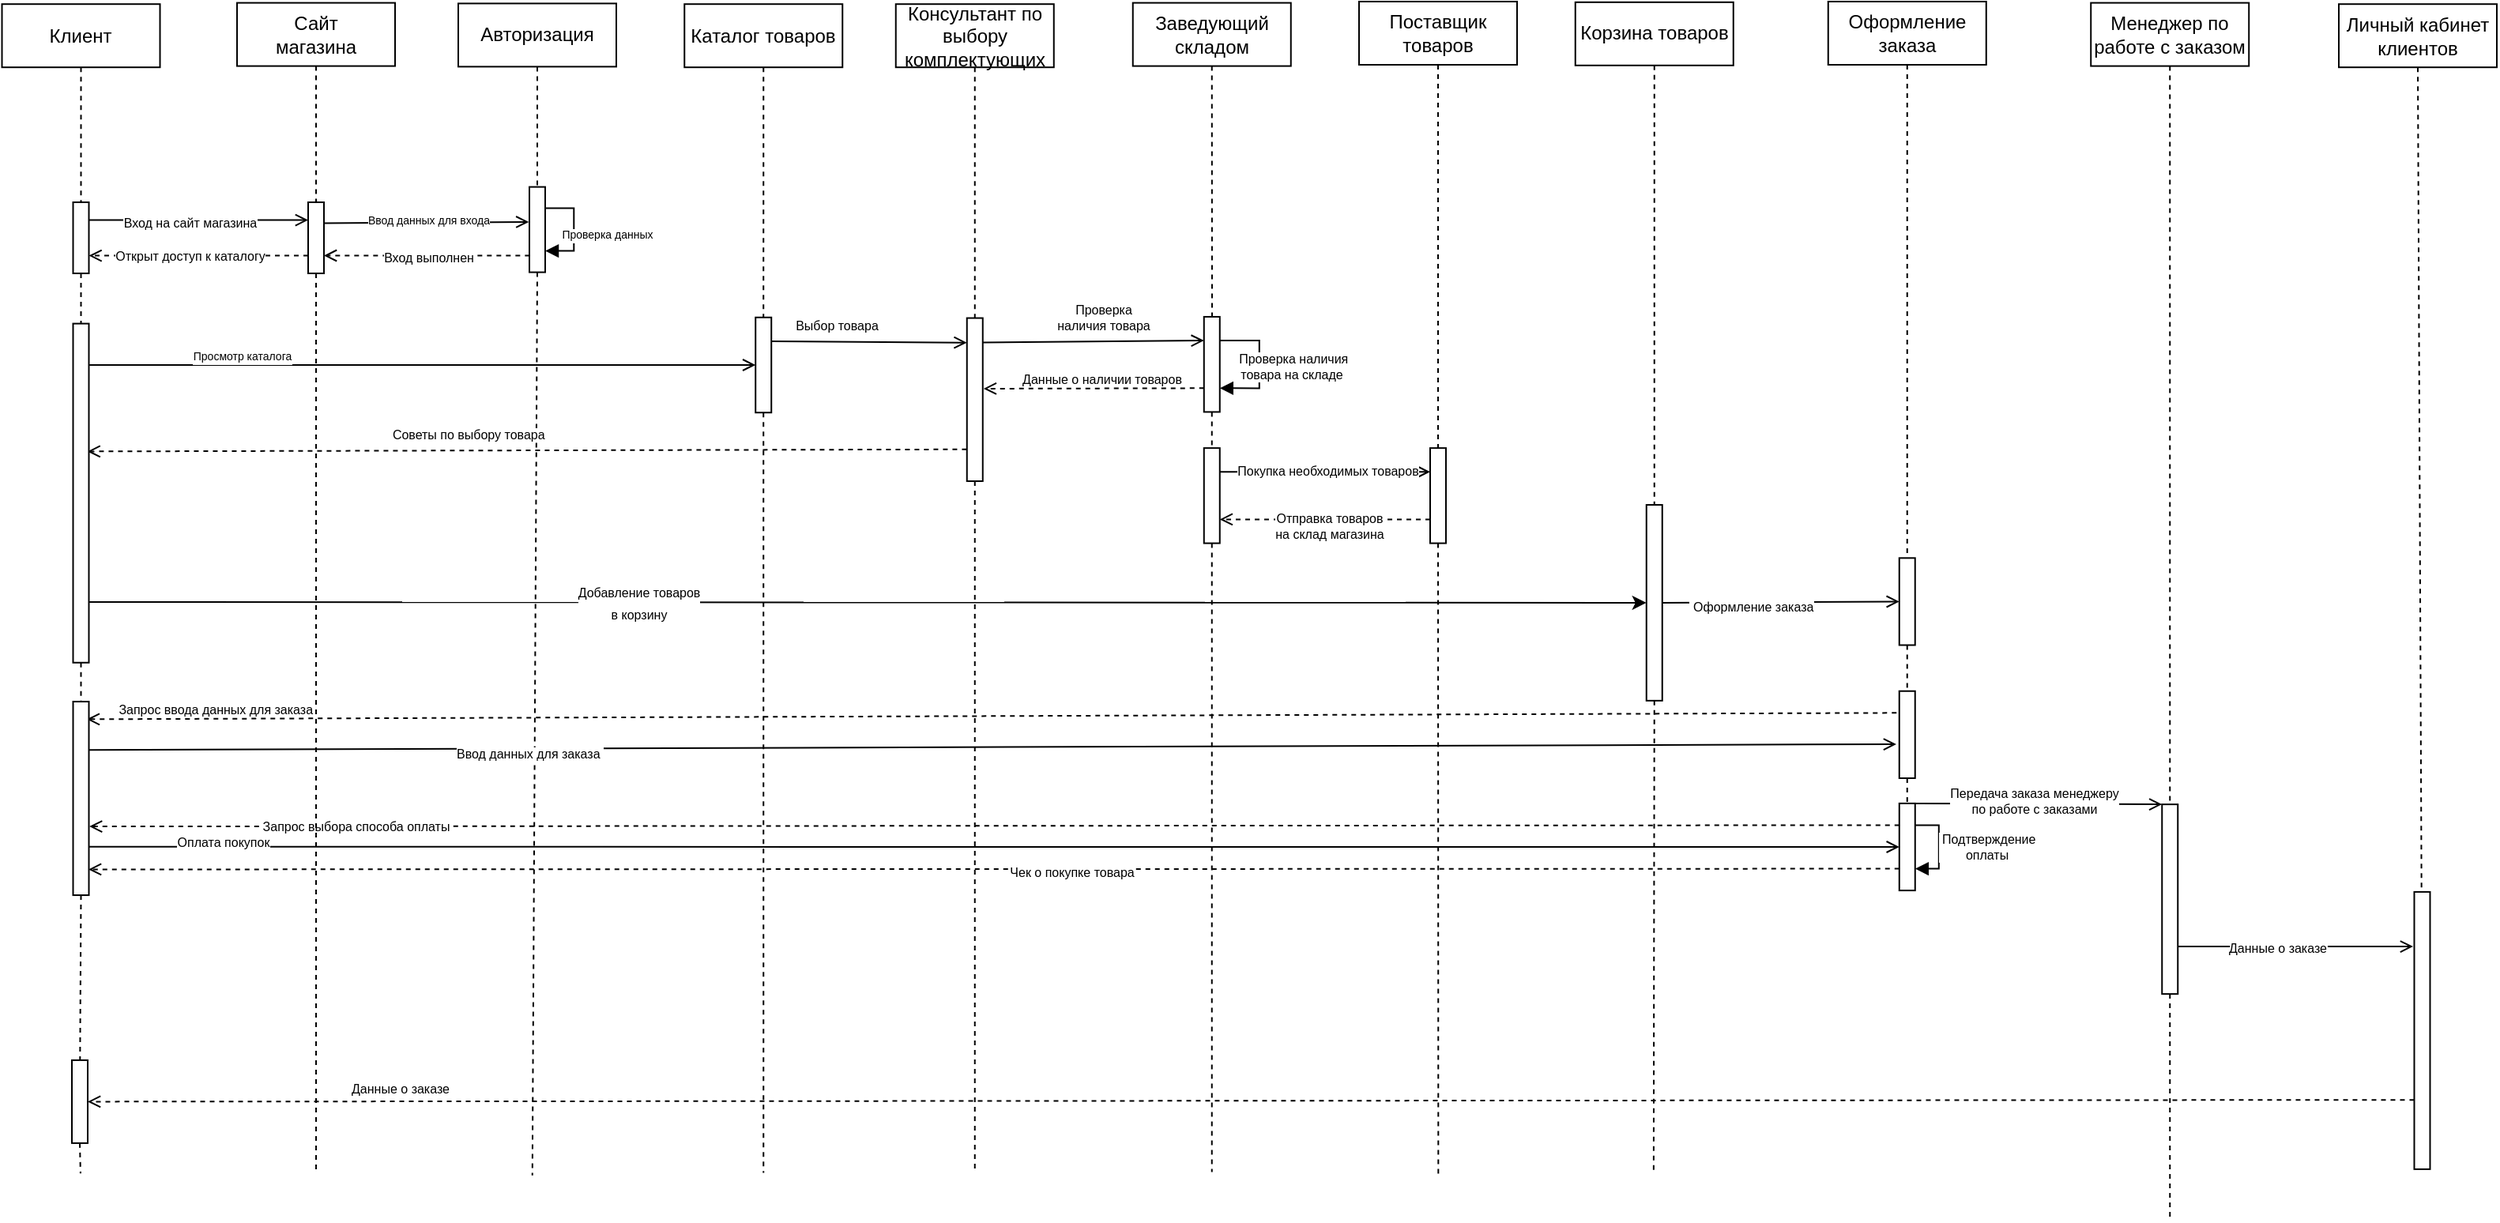 <mxfile version="20.5.1" type="device"><diagram id="1C6cSwg7VmpAiblLXvoy" name="Страница 1"><mxGraphModel dx="3964" dy="889" grid="1" gridSize="10" guides="1" tooltips="1" connect="1" arrows="1" fold="1" page="1" pageScale="1" pageWidth="2339" pageHeight="3300" math="0" shadow="0"><root><mxCell id="0"/><mxCell id="1" parent="0"/><mxCell id="xmQRBaJtH42mLP0wHH3l-34" value="Менеджер по работе с заказом" style="whiteSpace=wrap;html=1;align=center;" parent="1" vertex="1"><mxGeometry x="93.12" y="70.8" width="100" height="40" as="geometry"/></mxCell><mxCell id="SabWteCTpefjTxFQU9_--8" style="edgeStyle=none;rounded=0;orthogonalLoop=1;jettySize=auto;html=1;exitX=0.5;exitY=1;exitDx=0;exitDy=0;entryX=0;entryY=0.5;entryDx=0;entryDy=0;dashed=1;fontSize=8;endArrow=none;endFill=0;" parent="1" source="xmQRBaJtH42mLP0wHH3l-34" target="xmQRBaJtH42mLP0wHH3l-50" edge="1"><mxGeometry relative="1" as="geometry"><mxPoint x="143.12" y="255.8" as="sourcePoint"/></mxGeometry></mxCell><mxCell id="xmQRBaJtH42mLP0wHH3l-95" style="edgeStyle=none;rounded=0;orthogonalLoop=1;jettySize=auto;html=1;exitX=1;exitY=0.5;exitDx=0;exitDy=0;entryX=0;entryY=0.5;entryDx=0;entryDy=0;dashed=1;fontSize=9;endArrow=none;endFill=0;" parent="1" source="xmQRBaJtH42mLP0wHH3l-50" edge="1"><mxGeometry relative="1" as="geometry"><mxPoint x="143.135" y="840.185" as="targetPoint"/></mxGeometry></mxCell><mxCell id="wwu7eUDhGdENPaWgCfhL-5" style="edgeStyle=none;rounded=0;orthogonalLoop=1;jettySize=auto;html=1;exitX=0.75;exitY=0;exitDx=0;exitDy=0;entryX=0.197;entryY=1.074;entryDx=0;entryDy=0;entryPerimeter=0;endArrow=open;endFill=0;" edge="1" parent="1" source="xmQRBaJtH42mLP0wHH3l-50" target="hlWkLfJ_ghAU2IeBSESy-3"><mxGeometry relative="1" as="geometry"/></mxCell><mxCell id="wwu7eUDhGdENPaWgCfhL-7" value="Данные о заказе" style="edgeLabel;html=1;align=center;verticalAlign=middle;resizable=0;points=[];fontSize=8;" vertex="1" connectable="0" parent="wwu7eUDhGdENPaWgCfhL-5"><mxGeometry x="-0.151" y="-1" relative="1" as="geometry"><mxPoint as="offset"/></mxGeometry></mxCell><mxCell id="xmQRBaJtH42mLP0wHH3l-50" value="" style="rounded=0;whiteSpace=wrap;html=1;rotation=90;" parent="1" vertex="1"><mxGeometry x="83.13" y="633.06" width="120" height="10" as="geometry"/></mxCell><mxCell id="Gkl77x3huCFvcmWokDsf-9" style="edgeStyle=none;rounded=0;orthogonalLoop=1;jettySize=auto;html=1;exitX=0.5;exitY=1;exitDx=0;exitDy=0;entryX=0;entryY=0.5;entryDx=0;entryDy=0;dashed=1;endArrow=none;endFill=0;" parent="1" source="Gkl77x3huCFvcmWokDsf-2" target="Gkl77x3huCFvcmWokDsf-33" edge="1"><mxGeometry relative="1" as="geometry"><mxPoint x="-1178.75" y="136.6" as="targetPoint"/></mxGeometry></mxCell><mxCell id="Gkl77x3huCFvcmWokDsf-2" value="Клиент" style="whiteSpace=wrap;html=1;align=center;" parent="1" vertex="1"><mxGeometry x="-1228.75" y="71.6" width="100" height="40" as="geometry"/></mxCell><mxCell id="Gkl77x3huCFvcmWokDsf-27" style="edgeStyle=none;rounded=0;orthogonalLoop=1;jettySize=auto;html=1;entryX=0.41;entryY=1.034;entryDx=0;entryDy=0;fontSize=7;endArrow=open;endFill=0;exitX=0.294;exitY=0.011;exitDx=0;exitDy=0;entryPerimeter=0;exitPerimeter=0;" parent="1" source="4py7BuK0P5c7qzIg3ZsJ-5" target="Gkl77x3huCFvcmWokDsf-26" edge="1"><mxGeometry relative="1" as="geometry"><mxPoint x="-1010" y="210.8" as="sourcePoint"/></mxGeometry></mxCell><mxCell id="Gkl77x3huCFvcmWokDsf-28" value="Ввод данных для входа" style="edgeLabel;html=1;align=center;verticalAlign=middle;resizable=0;points=[];fontSize=7;" parent="Gkl77x3huCFvcmWokDsf-27" vertex="1" connectable="0"><mxGeometry x="-0.348" y="1" relative="1" as="geometry"><mxPoint x="23" as="offset"/></mxGeometry></mxCell><mxCell id="Gkl77x3huCFvcmWokDsf-31" style="rounded=0;orthogonalLoop=1;jettySize=auto;html=1;exitX=0.5;exitY=1;exitDx=0;exitDy=0;entryX=0;entryY=0.5;entryDx=0;entryDy=0;fontSize=7;endArrow=none;endFill=0;dashed=1;" parent="1" source="Gkl77x3huCFvcmWokDsf-25" target="Gkl77x3huCFvcmWokDsf-26" edge="1"><mxGeometry relative="1" as="geometry"/></mxCell><mxCell id="Gkl77x3huCFvcmWokDsf-25" value="Авторизация" style="whiteSpace=wrap;html=1;align=center;" parent="1" vertex="1"><mxGeometry x="-940" y="71.2" width="100" height="40" as="geometry"/></mxCell><mxCell id="Gkl77x3huCFvcmWokDsf-38" style="edgeStyle=none;rounded=0;orthogonalLoop=1;jettySize=auto;html=1;exitX=1;exitY=0.5;exitDx=0;exitDy=0;dashed=1;fontSize=7;endArrow=none;endFill=0;" parent="1" source="Gkl77x3huCFvcmWokDsf-26" edge="1"><mxGeometry relative="1" as="geometry"><mxPoint x="-893.12" y="812.867" as="targetPoint"/></mxGeometry></mxCell><mxCell id="4py7BuK0P5c7qzIg3ZsJ-1" style="rounded=0;orthogonalLoop=1;jettySize=auto;html=1;exitX=0.804;exitY=0.984;exitDx=0;exitDy=0;dashed=1;endArrow=open;endFill=0;entryX=0.75;entryY=0;entryDx=0;entryDy=0;exitPerimeter=0;" parent="1" source="Gkl77x3huCFvcmWokDsf-26" target="4py7BuK0P5c7qzIg3ZsJ-5" edge="1"><mxGeometry relative="1" as="geometry"><mxPoint x="-1010" y="227.8" as="targetPoint"/></mxGeometry></mxCell><mxCell id="4py7BuK0P5c7qzIg3ZsJ-2" value="&lt;font style=&quot;font-size: 8px;&quot;&gt;Вход выполнен&lt;/font&gt;" style="edgeLabel;html=1;align=center;verticalAlign=middle;resizable=0;points=[];" parent="4py7BuK0P5c7qzIg3ZsJ-1" vertex="1" connectable="0"><mxGeometry x="0.517" relative="1" as="geometry"><mxPoint x="34" as="offset"/></mxGeometry></mxCell><mxCell id="Gkl77x3huCFvcmWokDsf-26" value="" style="rounded=0;whiteSpace=wrap;html=1;rotation=90;" parent="1" vertex="1"><mxGeometry x="-916.99" y="209.3" width="53.99" height="10" as="geometry"/></mxCell><mxCell id="Gkl77x3huCFvcmWokDsf-29" style="edgeStyle=orthogonalEdgeStyle;rounded=0;orthogonalLoop=1;jettySize=auto;html=1;exitX=0.25;exitY=0;exitDx=0;exitDy=0;entryX=0.75;entryY=0;entryDx=0;entryDy=0;fontSize=7;endArrow=block;endFill=1;" parent="1" source="Gkl77x3huCFvcmWokDsf-26" target="Gkl77x3huCFvcmWokDsf-26" edge="1"><mxGeometry relative="1" as="geometry"><Array as="points"><mxPoint x="-866.87" y="200.61"/><mxPoint x="-866.87" y="227.61"/></Array></mxGeometry></mxCell><mxCell id="Gkl77x3huCFvcmWokDsf-30" value="&amp;nbsp;Проверка данных" style="edgeLabel;html=1;align=center;verticalAlign=middle;resizable=0;points=[];fontSize=7;" parent="Gkl77x3huCFvcmWokDsf-29" vertex="1" connectable="0"><mxGeometry x="0.103" y="1" relative="1" as="geometry"><mxPoint x="19" as="offset"/></mxGeometry></mxCell><mxCell id="Gkl77x3huCFvcmWokDsf-32" value="Каталог товаров" style="whiteSpace=wrap;html=1;align=center;" parent="1" vertex="1"><mxGeometry x="-796.87" y="71.6" width="100" height="40" as="geometry"/></mxCell><mxCell id="SabWteCTpefjTxFQU9_--4" style="rounded=0;orthogonalLoop=1;jettySize=auto;html=1;exitX=1;exitY=0.5;exitDx=0;exitDy=0;fontSize=8;endArrow=none;endFill=0;dashed=1;startArrow=none;" parent="1" source="hlWkLfJ_ghAU2IeBSESy-6" edge="1"><mxGeometry relative="1" as="geometry"><mxPoint x="-1179.044" y="811.6" as="targetPoint"/></mxGeometry></mxCell><mxCell id="4py7BuK0P5c7qzIg3ZsJ-7" style="edgeStyle=none;rounded=0;orthogonalLoop=1;jettySize=auto;html=1;exitX=0.25;exitY=0;exitDx=0;exitDy=0;entryX=0.25;entryY=1;entryDx=0;entryDy=0;fontSize=8;endArrow=open;endFill=0;" parent="1" source="Gkl77x3huCFvcmWokDsf-33" target="4py7BuK0P5c7qzIg3ZsJ-5" edge="1"><mxGeometry relative="1" as="geometry"/></mxCell><mxCell id="4py7BuK0P5c7qzIg3ZsJ-8" value="Вход на сайт магазина" style="edgeLabel;html=1;align=center;verticalAlign=middle;resizable=0;points=[];fontSize=8;" parent="4py7BuK0P5c7qzIg3ZsJ-7" vertex="1" connectable="0"><mxGeometry x="-0.247" y="-2" relative="1" as="geometry"><mxPoint x="11" y="-1" as="offset"/></mxGeometry></mxCell><mxCell id="Gkl77x3huCFvcmWokDsf-33" value="" style="rounded=0;whiteSpace=wrap;html=1;rotation=90;" parent="1" vertex="1"><mxGeometry x="-1201.25" y="214.51" width="45" height="10" as="geometry"/></mxCell><mxCell id="SabWteCTpefjTxFQU9_--7" style="edgeStyle=none;rounded=0;orthogonalLoop=1;jettySize=auto;html=1;exitX=1;exitY=0.5;exitDx=0;exitDy=0;dashed=1;fontSize=8;endArrow=none;endFill=0;" parent="1" source="SabWteCTpefjTxFQU9_--23" edge="1"><mxGeometry relative="1" as="geometry"><mxPoint x="-746.87" y="811.2" as="targetPoint"/><mxPoint x="-746.885" y="480.625" as="sourcePoint"/></mxGeometry></mxCell><mxCell id="Gkl77x3huCFvcmWokDsf-39" style="edgeStyle=none;rounded=0;orthogonalLoop=1;jettySize=auto;html=1;exitX=0.122;exitY=0.013;exitDx=0;exitDy=0;entryX=0.5;entryY=1;entryDx=0;entryDy=0;fontSize=7;endArrow=open;endFill=0;exitPerimeter=0;" parent="1" source="Gkl77x3huCFvcmWokDsf-37" target="SabWteCTpefjTxFQU9_--23" edge="1"><mxGeometry relative="1" as="geometry"/></mxCell><mxCell id="Gkl77x3huCFvcmWokDsf-40" value="Просмотр каталога" style="edgeLabel;html=1;align=center;verticalAlign=middle;resizable=0;points=[];fontSize=7;" parent="Gkl77x3huCFvcmWokDsf-39" vertex="1" connectable="0"><mxGeometry x="-0.301" y="1" relative="1" as="geometry"><mxPoint x="-51" y="-4" as="offset"/></mxGeometry></mxCell><mxCell id="SabWteCTpefjTxFQU9_--12" style="edgeStyle=none;rounded=0;orthogonalLoop=1;jettySize=auto;html=1;exitX=0.5;exitY=1;exitDx=0;exitDy=0;entryX=0;entryY=0.5;entryDx=0;entryDy=0;dashed=1;fontSize=8;endArrow=none;endFill=0;" parent="1" source="SabWteCTpefjTxFQU9_--10" target="SabWteCTpefjTxFQU9_--11" edge="1"><mxGeometry relative="1" as="geometry"/></mxCell><mxCell id="SabWteCTpefjTxFQU9_--10" value="Корзина товаров" style="whiteSpace=wrap;html=1;align=center;" parent="1" vertex="1"><mxGeometry x="-233.12" y="70.4" width="100" height="40" as="geometry"/></mxCell><mxCell id="SabWteCTpefjTxFQU9_--18" style="edgeStyle=none;rounded=0;orthogonalLoop=1;jettySize=auto;html=1;exitX=1;exitY=0.5;exitDx=0;exitDy=0;dashed=1;fontSize=8;endArrow=none;endFill=0;" parent="1" source="SabWteCTpefjTxFQU9_--11" edge="1"><mxGeometry relative="1" as="geometry"><mxPoint x="-183.564" y="810" as="targetPoint"/></mxGeometry></mxCell><mxCell id="6CkgmIkL6e7vxcwUD5hK-3" style="rounded=0;orthogonalLoop=1;jettySize=auto;html=1;exitX=0.5;exitY=0;exitDx=0;exitDy=0;entryX=0.5;entryY=1;entryDx=0;entryDy=0;endArrow=open;endFill=0;" parent="1" source="SabWteCTpefjTxFQU9_--11" target="6CkgmIkL6e7vxcwUD5hK-1" edge="1"><mxGeometry relative="1" as="geometry"/></mxCell><mxCell id="6CkgmIkL6e7vxcwUD5hK-4" value="&lt;font style=&quot;font-size: 8px;&quot;&gt;&amp;nbsp;Оформление заказа&lt;/font&gt;" style="edgeLabel;html=1;align=center;verticalAlign=middle;resizable=0;points=[];" parent="6CkgmIkL6e7vxcwUD5hK-3" vertex="1" connectable="0"><mxGeometry x="-0.252" y="-2" relative="1" as="geometry"><mxPoint as="offset"/></mxGeometry></mxCell><mxCell id="SabWteCTpefjTxFQU9_--11" value="" style="rounded=0;whiteSpace=wrap;html=1;rotation=90;" parent="1" vertex="1"><mxGeometry x="-245.08" y="445.48" width="123.91" height="10" as="geometry"/></mxCell><mxCell id="SabWteCTpefjTxFQU9_--17" style="edgeStyle=none;rounded=0;orthogonalLoop=1;jettySize=auto;html=1;exitX=1;exitY=0.5;exitDx=0;exitDy=0;entryX=0;entryY=0.5;entryDx=0;entryDy=0;fontSize=8;endArrow=none;endFill=0;dashed=1;startArrow=none;" parent="1" source="6CkgmIkL6e7vxcwUD5hK-1" target="SabWteCTpefjTxFQU9_--16" edge="1"><mxGeometry relative="1" as="geometry"/></mxCell><mxCell id="SabWteCTpefjTxFQU9_--15" value="Оформление заказа" style="whiteSpace=wrap;html=1;align=center;" parent="1" vertex="1"><mxGeometry x="-73.12" y="70" width="100" height="40" as="geometry"/></mxCell><mxCell id="SabWteCTpefjTxFQU9_--37" style="edgeStyle=none;rounded=0;orthogonalLoop=1;jettySize=auto;html=1;exitX=1;exitY=0.5;exitDx=0;exitDy=0;entryX=0;entryY=0.5;entryDx=0;entryDy=0;dashed=1;fontSize=8;endArrow=none;endFill=0;" parent="1" source="SabWteCTpefjTxFQU9_--16" target="SabWteCTpefjTxFQU9_--36" edge="1"><mxGeometry relative="1" as="geometry"/></mxCell><mxCell id="SabWteCTpefjTxFQU9_--16" value="" style="rounded=0;whiteSpace=wrap;html=1;rotation=90;" parent="1" vertex="1"><mxGeometry x="-50.68" y="528.93" width="55.11" height="10" as="geometry"/></mxCell><mxCell id="SabWteCTpefjTxFQU9_--21" style="edgeStyle=none;rounded=0;orthogonalLoop=1;jettySize=auto;html=1;entryX=0.25;entryY=1;entryDx=0;entryDy=0;fontSize=8;endArrow=none;endFill=0;exitX=0.091;exitY=0.135;exitDx=0;exitDy=0;exitPerimeter=0;dashed=1;startArrow=open;startFill=0;" parent="1" source="SabWteCTpefjTxFQU9_--19" target="SabWteCTpefjTxFQU9_--16" edge="1"><mxGeometry relative="1" as="geometry"><mxPoint x="-940" y="530" as="sourcePoint"/></mxGeometry></mxCell><mxCell id="SabWteCTpefjTxFQU9_--22" value="&amp;nbsp;Запрос ввода данных для заказа" style="edgeLabel;html=1;align=center;verticalAlign=middle;resizable=0;points=[];fontSize=8;" parent="SabWteCTpefjTxFQU9_--21" vertex="1" connectable="0"><mxGeometry x="-0.865" y="2" relative="1" as="geometry"><mxPoint x="2" y="-4" as="offset"/></mxGeometry></mxCell><mxCell id="SabWteCTpefjTxFQU9_--38" style="edgeStyle=none;rounded=0;orthogonalLoop=1;jettySize=auto;html=1;exitX=0.75;exitY=0;exitDx=0;exitDy=0;entryX=0.5;entryY=1;entryDx=0;entryDy=0;fontSize=8;endArrow=open;endFill=0;" parent="1" source="SabWteCTpefjTxFQU9_--19" target="SabWteCTpefjTxFQU9_--36" edge="1"><mxGeometry relative="1" as="geometry"/></mxCell><mxCell id="SabWteCTpefjTxFQU9_--39" value="Оплата покупок" style="edgeLabel;html=1;align=center;verticalAlign=middle;resizable=0;points=[];fontSize=8;" parent="SabWteCTpefjTxFQU9_--38" vertex="1" connectable="0"><mxGeometry x="-0.791" relative="1" as="geometry"><mxPoint x="-35" y="-3" as="offset"/></mxGeometry></mxCell><mxCell id="SabWteCTpefjTxFQU9_--19" value="" style="rounded=0;whiteSpace=wrap;html=1;rotation=90;" parent="1" vertex="1"><mxGeometry x="-1240" y="569.28" width="122.5" height="10" as="geometry"/></mxCell><mxCell id="SabWteCTpefjTxFQU9_--20" value="" style="rounded=0;orthogonalLoop=1;jettySize=auto;html=1;exitX=1;exitY=0.5;exitDx=0;exitDy=0;fontSize=8;endArrow=none;endFill=0;dashed=1;startArrow=none;" parent="1" source="Gkl77x3huCFvcmWokDsf-37" target="SabWteCTpefjTxFQU9_--19" edge="1"><mxGeometry relative="1" as="geometry"><mxPoint x="-1179.044" y="811.6" as="targetPoint"/><mxPoint x="-1178.75" y="322.0" as="sourcePoint"/></mxGeometry></mxCell><mxCell id="tWSVUriyzBmCFwbqHir8-5" style="edgeStyle=none;rounded=0;orthogonalLoop=1;jettySize=auto;html=1;exitX=0.25;exitY=0;exitDx=0;exitDy=0;entryX=0.151;entryY=1.007;entryDx=0;entryDy=0;endArrow=open;endFill=0;entryPerimeter=0;" parent="1" source="SabWteCTpefjTxFQU9_--23" target="tWSVUriyzBmCFwbqHir8-3" edge="1"><mxGeometry relative="1" as="geometry"/></mxCell><mxCell id="tWSVUriyzBmCFwbqHir8-8" value="&amp;nbsp; Выбор товара" style="edgeLabel;html=1;align=center;verticalAlign=middle;resizable=0;points=[];fontSize=8;" parent="tWSVUriyzBmCFwbqHir8-5" vertex="1" connectable="0"><mxGeometry x="-0.425" y="-1" relative="1" as="geometry"><mxPoint x="3" y="-11" as="offset"/></mxGeometry></mxCell><mxCell id="SabWteCTpefjTxFQU9_--23" value="" style="rounded=0;whiteSpace=wrap;html=1;rotation=90;" parent="1" vertex="1"><mxGeometry x="-777" y="295" width="60.23" height="10" as="geometry"/></mxCell><mxCell id="SabWteCTpefjTxFQU9_--24" value="" style="edgeStyle=none;rounded=0;orthogonalLoop=1;jettySize=auto;html=1;exitX=0.5;exitY=1;exitDx=0;exitDy=0;entryX=0;entryY=0.5;entryDx=0;entryDy=0;dashed=1;fontSize=7;endArrow=none;endFill=0;" parent="1" source="Gkl77x3huCFvcmWokDsf-32" target="SabWteCTpefjTxFQU9_--23" edge="1"><mxGeometry relative="1" as="geometry"><mxPoint x="-746.87" y="111.6" as="sourcePoint"/><mxPoint x="-746.885" y="420.395" as="targetPoint"/></mxGeometry></mxCell><mxCell id="SabWteCTpefjTxFQU9_--33" style="rounded=0;orthogonalLoop=1;jettySize=auto;html=1;fontSize=8;endArrow=none;endFill=0;entryX=0.25;entryY=0;entryDx=0;entryDy=0;startArrow=open;startFill=0;" parent="1" target="SabWteCTpefjTxFQU9_--19" edge="1"><mxGeometry relative="1" as="geometry"><mxPoint x="-620" y="605" as="targetPoint"/><mxPoint x="-30" y="540" as="sourcePoint"/></mxGeometry></mxCell><mxCell id="SabWteCTpefjTxFQU9_--34" value="Ввод данных для заказа&amp;nbsp;" style="edgeLabel;html=1;align=center;verticalAlign=middle;resizable=0;points=[];fontSize=8;" parent="SabWteCTpefjTxFQU9_--33" vertex="1" connectable="0"><mxGeometry x="0.675" y="-1" relative="1" as="geometry"><mxPoint x="93" y="4" as="offset"/></mxGeometry></mxCell><mxCell id="6CkgmIkL6e7vxcwUD5hK-7" style="rounded=0;orthogonalLoop=1;jettySize=auto;html=1;exitX=0;exitY=0;exitDx=0;exitDy=0;fontSize=8;endArrow=open;endFill=0;entryX=0;entryY=1;entryDx=0;entryDy=0;" parent="1" source="SabWteCTpefjTxFQU9_--36" target="xmQRBaJtH42mLP0wHH3l-50" edge="1"><mxGeometry relative="1" as="geometry"><mxPoint x="-18" y="338" as="targetPoint"/></mxGeometry></mxCell><mxCell id="6CkgmIkL6e7vxcwUD5hK-9" value="Передача заказа менеджеру &lt;br&gt;по работе с заказами" style="edgeLabel;html=1;align=center;verticalAlign=middle;resizable=0;points=[];fontSize=8;" parent="6CkgmIkL6e7vxcwUD5hK-7" vertex="1" connectable="0"><mxGeometry x="-0.045" y="2" relative="1" as="geometry"><mxPoint as="offset"/></mxGeometry></mxCell><mxCell id="6CkgmIkL6e7vxcwUD5hK-10" style="edgeStyle=none;rounded=0;orthogonalLoop=1;jettySize=auto;html=1;exitX=0.75;exitY=1;exitDx=0;exitDy=0;entryX=0.867;entryY=0.025;entryDx=0;entryDy=0;entryPerimeter=0;fontSize=8;endArrow=open;endFill=0;dashed=1;" parent="1" source="SabWteCTpefjTxFQU9_--36" target="SabWteCTpefjTxFQU9_--19" edge="1"><mxGeometry relative="1" as="geometry"/></mxCell><mxCell id="6CkgmIkL6e7vxcwUD5hK-11" value="Чек о покупке товара" style="edgeLabel;html=1;align=center;verticalAlign=middle;resizable=0;points=[];fontSize=8;" parent="6CkgmIkL6e7vxcwUD5hK-10" vertex="1" connectable="0"><mxGeometry x="-0.085" y="2" relative="1" as="geometry"><mxPoint as="offset"/></mxGeometry></mxCell><mxCell id="hsWbIuTdc0-6WUOHF7rW-1" style="rounded=0;orthogonalLoop=1;jettySize=auto;html=1;exitX=0.25;exitY=1;exitDx=0;exitDy=0;entryX=0.645;entryY=-0.03;entryDx=0;entryDy=0;entryPerimeter=0;dashed=1;endArrow=open;endFill=0;" parent="1" source="SabWteCTpefjTxFQU9_--36" target="SabWteCTpefjTxFQU9_--19" edge="1"><mxGeometry relative="1" as="geometry"/></mxCell><mxCell id="hsWbIuTdc0-6WUOHF7rW-2" value="&lt;span style=&quot;font-size: 8px;&quot;&gt;Запрос выбора способа оплаты&lt;/span&gt;" style="edgeLabel;html=1;align=center;verticalAlign=middle;resizable=0;points=[];" parent="hsWbIuTdc0-6WUOHF7rW-1" vertex="1" connectable="0"><mxGeometry x="0.706" y="-1" relative="1" as="geometry"><mxPoint as="offset"/></mxGeometry></mxCell><mxCell id="SabWteCTpefjTxFQU9_--36" value="" style="rounded=0;whiteSpace=wrap;html=1;rotation=90;" parent="1" vertex="1"><mxGeometry x="-50.67" y="600.0" width="55.11" height="10" as="geometry"/></mxCell><mxCell id="SabWteCTpefjTxFQU9_--40" style="edgeStyle=orthogonalEdgeStyle;rounded=0;orthogonalLoop=1;jettySize=auto;html=1;exitX=0.25;exitY=0;exitDx=0;exitDy=0;entryX=0.75;entryY=0;entryDx=0;entryDy=0;fontSize=8;endArrow=block;endFill=1;" parent="1" source="SabWteCTpefjTxFQU9_--36" target="SabWteCTpefjTxFQU9_--36" edge="1"><mxGeometry relative="1" as="geometry"><Array as="points"><mxPoint x="-3.12" y="591"/><mxPoint x="-3.12" y="619"/></Array></mxGeometry></mxCell><mxCell id="SabWteCTpefjTxFQU9_--41" value="&amp;nbsp;Подтверждение &lt;br&gt;оплаты" style="edgeLabel;html=1;align=center;verticalAlign=middle;resizable=0;points=[];fontSize=8;" parent="SabWteCTpefjTxFQU9_--40" vertex="1" connectable="0"><mxGeometry x="-0.335" y="3" relative="1" as="geometry"><mxPoint x="27" y="10" as="offset"/></mxGeometry></mxCell><mxCell id="tWSVUriyzBmCFwbqHir8-2" style="rounded=0;orthogonalLoop=1;jettySize=auto;html=1;exitX=1;exitY=0.5;exitDx=0;exitDy=0;dashed=1;endArrow=none;endFill=0;startArrow=none;" parent="1" source="tWSVUriyzBmCFwbqHir8-3" edge="1"><mxGeometry relative="1" as="geometry"><mxPoint x="-613.12" y="811.2" as="targetPoint"/></mxGeometry></mxCell><mxCell id="tWSVUriyzBmCFwbqHir8-1" value="Консультант по выбору комплектующих" style="whiteSpace=wrap;html=1;align=center;" parent="1" vertex="1"><mxGeometry x="-663.12" y="71.6" width="100" height="40" as="geometry"/></mxCell><mxCell id="tWSVUriyzBmCFwbqHir8-6" style="edgeStyle=none;rounded=0;orthogonalLoop=1;jettySize=auto;html=1;exitX=0.805;exitY=1.017;exitDx=0;exitDy=0;entryX=0.377;entryY=0.094;entryDx=0;entryDy=0;endArrow=open;endFill=0;dashed=1;exitPerimeter=0;entryPerimeter=0;" parent="1" source="tWSVUriyzBmCFwbqHir8-3" target="Gkl77x3huCFvcmWokDsf-37" edge="1"><mxGeometry relative="1" as="geometry"/></mxCell><mxCell id="tWSVUriyzBmCFwbqHir8-12" value="&amp;nbsp;Советы по выбору товара" style="edgeLabel;html=1;align=center;verticalAlign=middle;resizable=0;points=[];fontSize=8;" parent="tWSVUriyzBmCFwbqHir8-6" vertex="1" connectable="0"><mxGeometry x="0.212" relative="1" as="geometry"><mxPoint x="20" y="-10" as="offset"/></mxGeometry></mxCell><mxCell id="tWSVUriyzBmCFwbqHir8-16" style="edgeStyle=none;rounded=0;orthogonalLoop=1;jettySize=auto;html=1;exitX=0.15;exitY=-0.013;exitDx=0;exitDy=0;entryX=0.25;entryY=1;entryDx=0;entryDy=0;fontSize=8;endArrow=open;endFill=0;exitPerimeter=0;" parent="1" source="tWSVUriyzBmCFwbqHir8-3" target="tWSVUriyzBmCFwbqHir8-15" edge="1"><mxGeometry relative="1" as="geometry"/></mxCell><mxCell id="tWSVUriyzBmCFwbqHir8-17" value="Проверка&lt;br&gt;наличия товара" style="edgeLabel;html=1;align=center;verticalAlign=middle;resizable=0;points=[];fontSize=8;" parent="tWSVUriyzBmCFwbqHir8-16" vertex="1" connectable="0"><mxGeometry x="-0.152" y="-1" relative="1" as="geometry"><mxPoint x="16" y="-16" as="offset"/></mxGeometry></mxCell><mxCell id="tWSVUriyzBmCFwbqHir8-3" value="" style="rounded=0;whiteSpace=wrap;html=1;rotation=90;" parent="1" vertex="1"><mxGeometry x="-664.73" y="316.9" width="103.23" height="10" as="geometry"/></mxCell><mxCell id="tWSVUriyzBmCFwbqHir8-4" value="" style="edgeStyle=orthogonalEdgeStyle;rounded=0;orthogonalLoop=1;jettySize=auto;html=1;exitX=0.5;exitY=1;exitDx=0;exitDy=0;dashed=1;endArrow=none;endFill=0;" parent="1" source="tWSVUriyzBmCFwbqHir8-1" target="tWSVUriyzBmCFwbqHir8-3" edge="1"><mxGeometry relative="1" as="geometry"><mxPoint x="-613.12" y="811.2" as="targetPoint"/><mxPoint x="-613.12" y="111.6" as="sourcePoint"/></mxGeometry></mxCell><mxCell id="IDRo27c4-7jk8g-NWwNv-1" style="rounded=0;orthogonalLoop=1;jettySize=auto;html=1;entryX=0.5;entryY=1;entryDx=0;entryDy=0;exitX=0.821;exitY=0.052;exitDx=0;exitDy=0;exitPerimeter=0;" parent="1" source="Gkl77x3huCFvcmWokDsf-37" target="SabWteCTpefjTxFQU9_--11" edge="1"><mxGeometry relative="1" as="geometry"><mxPoint x="-1170" y="450" as="sourcePoint"/></mxGeometry></mxCell><mxCell id="IDRo27c4-7jk8g-NWwNv-2" value="&lt;font style=&quot;font-size: 8px;&quot;&gt;Добавление товаров &lt;br&gt;в корзину&lt;/font&gt;" style="edgeLabel;html=1;align=center;verticalAlign=middle;resizable=0;points=[];" parent="IDRo27c4-7jk8g-NWwNv-1" vertex="1" connectable="0"><mxGeometry x="-0.294" y="2" relative="1" as="geometry"><mxPoint y="2" as="offset"/></mxGeometry></mxCell><mxCell id="Gkl77x3huCFvcmWokDsf-37" value="" style="rounded=0;whiteSpace=wrap;html=1;rotation=90;" parent="1" vertex="1"><mxGeometry x="-1286.04" y="376.09" width="214.57" height="10" as="geometry"/></mxCell><mxCell id="tWSVUriyzBmCFwbqHir8-9" value="" style="rounded=0;orthogonalLoop=1;jettySize=auto;html=1;exitX=1;exitY=0.5;exitDx=0;exitDy=0;fontSize=8;endArrow=none;endFill=0;dashed=1;" parent="1" source="Gkl77x3huCFvcmWokDsf-33" target="Gkl77x3huCFvcmWokDsf-37" edge="1"><mxGeometry relative="1" as="geometry"><mxPoint x="-1178.75" y="513.03" as="targetPoint"/><mxPoint x="-1178.75" y="322.0" as="sourcePoint"/></mxGeometry></mxCell><mxCell id="tWSVUriyzBmCFwbqHir8-14" style="rounded=0;orthogonalLoop=1;jettySize=auto;html=1;exitX=1;exitY=0.5;exitDx=0;exitDy=0;fontSize=8;endArrow=none;endFill=0;dashed=1;startArrow=none;" parent="1" source="sa_YYTe1VB1jBONE82s6-5" edge="1"><mxGeometry relative="1" as="geometry"><mxPoint x="-463.12" y="810.8" as="targetPoint"/></mxGeometry></mxCell><mxCell id="tWSVUriyzBmCFwbqHir8-13" value="Заведующий складом" style="whiteSpace=wrap;html=1;align=center;" parent="1" vertex="1"><mxGeometry x="-513.12" y="70.8" width="100" height="40" as="geometry"/></mxCell><mxCell id="tWSVUriyzBmCFwbqHir8-18" style="edgeStyle=none;rounded=0;orthogonalLoop=1;jettySize=auto;html=1;exitX=0.75;exitY=1;exitDx=0;exitDy=0;entryX=0.433;entryY=-0.053;entryDx=0;entryDy=0;fontSize=8;endArrow=open;endFill=0;dashed=1;entryPerimeter=0;" parent="1" source="tWSVUriyzBmCFwbqHir8-15" target="tWSVUriyzBmCFwbqHir8-3" edge="1"><mxGeometry relative="1" as="geometry"/></mxCell><mxCell id="tWSVUriyzBmCFwbqHir8-19" value="Данные о наличии товаров" style="edgeLabel;html=1;align=center;verticalAlign=middle;resizable=0;points=[];fontSize=8;" parent="tWSVUriyzBmCFwbqHir8-18" vertex="1" connectable="0"><mxGeometry x="0.462" relative="1" as="geometry"><mxPoint x="37" y="-6" as="offset"/></mxGeometry></mxCell><mxCell id="sa_YYTe1VB1jBONE82s6-7" style="edgeStyle=none;rounded=0;orthogonalLoop=1;jettySize=auto;html=1;exitX=1;exitY=0.5;exitDx=0;exitDy=0;entryX=0;entryY=0.5;entryDx=0;entryDy=0;dashed=1;endArrow=none;endFill=0;" parent="1" source="tWSVUriyzBmCFwbqHir8-15" target="sa_YYTe1VB1jBONE82s6-5" edge="1"><mxGeometry relative="1" as="geometry"/></mxCell><mxCell id="tWSVUriyzBmCFwbqHir8-15" value="" style="rounded=0;whiteSpace=wrap;html=1;rotation=90;" parent="1" vertex="1"><mxGeometry x="-493.23" y="294.6" width="60.23" height="10" as="geometry"/></mxCell><mxCell id="tWSVUriyzBmCFwbqHir8-20" style="edgeStyle=orthogonalEdgeStyle;rounded=0;orthogonalLoop=1;jettySize=auto;html=1;exitX=0.25;exitY=0;exitDx=0;exitDy=0;entryX=0.75;entryY=0;entryDx=0;entryDy=0;fontSize=8;endArrow=block;endFill=1;" parent="1" source="tWSVUriyzBmCFwbqHir8-15" target="tWSVUriyzBmCFwbqHir8-15" edge="1"><mxGeometry relative="1" as="geometry"><Array as="points"><mxPoint x="-433.12" y="284.6"/><mxPoint x="-433.12" y="314.6"/></Array></mxGeometry></mxCell><mxCell id="tWSVUriyzBmCFwbqHir8-21" value="&amp;nbsp;Проверка наличия &lt;br&gt;товара на складе" style="edgeLabel;html=1;align=center;verticalAlign=middle;resizable=0;points=[];fontSize=8;" parent="tWSVUriyzBmCFwbqHir8-20" vertex="1" connectable="0"><mxGeometry x="0.299" y="3" relative="1" as="geometry"><mxPoint x="17" y="-11" as="offset"/></mxGeometry></mxCell><mxCell id="6CkgmIkL6e7vxcwUD5hK-1" value="" style="rounded=0;whiteSpace=wrap;html=1;rotation=90;" parent="1" vertex="1"><mxGeometry x="-50.68" y="444.71" width="55.11" height="10" as="geometry"/></mxCell><mxCell id="6CkgmIkL6e7vxcwUD5hK-6" value="" style="edgeStyle=none;rounded=0;orthogonalLoop=1;jettySize=auto;html=1;exitX=0.5;exitY=1;exitDx=0;exitDy=0;entryX=0;entryY=0.5;entryDx=0;entryDy=0;fontSize=8;endArrow=none;endFill=0;dashed=1;" parent="1" source="SabWteCTpefjTxFQU9_--15" target="6CkgmIkL6e7vxcwUD5hK-1" edge="1"><mxGeometry relative="1" as="geometry"><mxPoint x="-23.12" y="110" as="sourcePoint"/><mxPoint x="-23.125" y="317.445" as="targetPoint"/></mxGeometry></mxCell><mxCell id="hlWkLfJ_ghAU2IeBSESy-1" value="Личный кабинет&lt;br&gt;клиентов" style="whiteSpace=wrap;html=1;align=center;" parent="1" vertex="1"><mxGeometry x="250" y="71.6" width="100" height="40" as="geometry"/></mxCell><mxCell id="hlWkLfJ_ghAU2IeBSESy-5" style="edgeStyle=none;rounded=0;orthogonalLoop=1;jettySize=auto;html=1;exitX=0.75;exitY=1;exitDx=0;exitDy=0;dashed=1;endArrow=open;endFill=0;entryX=0.5;entryY=0;entryDx=0;entryDy=0;" parent="1" source="hlWkLfJ_ghAU2IeBSESy-3" target="hlWkLfJ_ghAU2IeBSESy-6" edge="1"><mxGeometry relative="1" as="geometry"><mxPoint x="-1180" y="770" as="targetPoint"/></mxGeometry></mxCell><mxCell id="hlWkLfJ_ghAU2IeBSESy-10" value="Данные о заказе" style="edgeLabel;html=1;align=center;verticalAlign=middle;resizable=0;points=[];fontSize=8;" parent="hlWkLfJ_ghAU2IeBSESy-5" vertex="1" connectable="0"><mxGeometry x="0.93" relative="1" as="geometry"><mxPoint x="146" y="-8" as="offset"/></mxGeometry></mxCell><mxCell id="hlWkLfJ_ghAU2IeBSESy-3" value="" style="rounded=0;whiteSpace=wrap;html=1;rotation=90;" parent="1" vertex="1"><mxGeometry x="215" y="716.2" width="175.49" height="10" as="geometry"/></mxCell><mxCell id="hlWkLfJ_ghAU2IeBSESy-4" value="" style="rounded=0;orthogonalLoop=1;jettySize=auto;html=1;exitX=0.5;exitY=1;exitDx=0;exitDy=0;dashed=1;endArrow=none;endFill=0;" parent="1" source="hlWkLfJ_ghAU2IeBSESy-1" target="hlWkLfJ_ghAU2IeBSESy-3" edge="1"><mxGeometry relative="1" as="geometry"><mxPoint x="300" y="812.8" as="targetPoint"/><mxPoint x="300" y="111.6" as="sourcePoint"/></mxGeometry></mxCell><mxCell id="hlWkLfJ_ghAU2IeBSESy-6" value="" style="rounded=0;whiteSpace=wrap;html=1;rotation=90;" parent="1" vertex="1"><mxGeometry x="-1205.75" y="761.2" width="52.5" height="10" as="geometry"/></mxCell><mxCell id="hlWkLfJ_ghAU2IeBSESy-7" value="" style="rounded=0;orthogonalLoop=1;jettySize=auto;html=1;exitX=1;exitY=0.5;exitDx=0;exitDy=0;fontSize=8;endArrow=none;endFill=0;dashed=1;startArrow=none;" parent="1" source="SabWteCTpefjTxFQU9_--19" target="hlWkLfJ_ghAU2IeBSESy-6" edge="1"><mxGeometry relative="1" as="geometry"><mxPoint x="-1179.044" y="811.6" as="targetPoint"/><mxPoint x="-1178.75" y="635.53" as="sourcePoint"/></mxGeometry></mxCell><mxCell id="4py7BuK0P5c7qzIg3ZsJ-4" style="edgeStyle=none;rounded=0;orthogonalLoop=1;jettySize=auto;html=1;exitX=1;exitY=0.5;exitDx=0;exitDy=0;dashed=1;fontSize=8;endArrow=none;endFill=0;startArrow=none;" parent="1" source="4py7BuK0P5c7qzIg3ZsJ-5" edge="1"><mxGeometry relative="1" as="geometry"><mxPoint x="-1030" y="810.8" as="targetPoint"/></mxGeometry></mxCell><mxCell id="4py7BuK0P5c7qzIg3ZsJ-3" value="Сайт&lt;br&gt;магазина" style="whiteSpace=wrap;html=1;align=center;" parent="1" vertex="1"><mxGeometry x="-1080" y="70.8" width="100" height="40" as="geometry"/></mxCell><mxCell id="4py7BuK0P5c7qzIg3ZsJ-9" style="edgeStyle=none;rounded=0;orthogonalLoop=1;jettySize=auto;html=1;exitX=0.75;exitY=1;exitDx=0;exitDy=0;entryX=0.75;entryY=0;entryDx=0;entryDy=0;fontSize=8;endArrow=open;endFill=0;dashed=1;" parent="1" source="4py7BuK0P5c7qzIg3ZsJ-5" target="Gkl77x3huCFvcmWokDsf-33" edge="1"><mxGeometry relative="1" as="geometry"/></mxCell><mxCell id="4py7BuK0P5c7qzIg3ZsJ-10" value="Открыт доступ к каталогу" style="edgeLabel;html=1;align=center;verticalAlign=middle;resizable=0;points=[];fontSize=8;" parent="4py7BuK0P5c7qzIg3ZsJ-9" vertex="1" connectable="0"><mxGeometry x="0.295" y="-1" relative="1" as="geometry"><mxPoint x="15" y="1" as="offset"/></mxGeometry></mxCell><mxCell id="4py7BuK0P5c7qzIg3ZsJ-5" value="" style="rounded=0;whiteSpace=wrap;html=1;rotation=90;" parent="1" vertex="1"><mxGeometry x="-1052.5" y="214.51" width="45" height="10" as="geometry"/></mxCell><mxCell id="4py7BuK0P5c7qzIg3ZsJ-6" value="" style="edgeStyle=none;rounded=0;orthogonalLoop=1;jettySize=auto;html=1;exitX=0.5;exitY=1;exitDx=0;exitDy=0;dashed=1;fontSize=8;endArrow=none;endFill=0;" parent="1" source="4py7BuK0P5c7qzIg3ZsJ-3" target="4py7BuK0P5c7qzIg3ZsJ-5" edge="1"><mxGeometry relative="1" as="geometry"><mxPoint x="-1030" y="810.8" as="targetPoint"/><mxPoint x="-1030" y="110.8" as="sourcePoint"/></mxGeometry></mxCell><mxCell id="sa_YYTe1VB1jBONE82s6-2" style="rounded=0;orthogonalLoop=1;jettySize=auto;html=1;exitX=1;exitY=0.5;exitDx=0;exitDy=0;endArrow=none;endFill=0;dashed=1;startArrow=none;" parent="1" source="sa_YYTe1VB1jBONE82s6-3" edge="1"><mxGeometry relative="1" as="geometry"><mxPoint x="-319.833" y="813.333" as="targetPoint"/></mxGeometry></mxCell><mxCell id="sa_YYTe1VB1jBONE82s6-1" value="Поставщик товаров" style="whiteSpace=wrap;html=1;align=center;" parent="1" vertex="1"><mxGeometry x="-370" y="70.0" width="100" height="40" as="geometry"/></mxCell><mxCell id="sa_YYTe1VB1jBONE82s6-10" style="edgeStyle=none;rounded=0;orthogonalLoop=1;jettySize=auto;html=1;exitX=0.75;exitY=1;exitDx=0;exitDy=0;entryX=0.75;entryY=0;entryDx=0;entryDy=0;fontSize=8;endArrow=open;endFill=0;dashed=1;" parent="1" source="sa_YYTe1VB1jBONE82s6-3" target="sa_YYTe1VB1jBONE82s6-5" edge="1"><mxGeometry relative="1" as="geometry"/></mxCell><mxCell id="sa_YYTe1VB1jBONE82s6-11" value="Отправка товаров &lt;br&gt;на склад магазина" style="edgeLabel;html=1;align=center;verticalAlign=middle;resizable=0;points=[];fontSize=8;" parent="sa_YYTe1VB1jBONE82s6-10" vertex="1" connectable="0"><mxGeometry x="0.375" y="1" relative="1" as="geometry"><mxPoint x="27" y="3" as="offset"/></mxGeometry></mxCell><mxCell id="sa_YYTe1VB1jBONE82s6-3" value="" style="rounded=0;whiteSpace=wrap;html=1;rotation=90;" parent="1" vertex="1"><mxGeometry x="-350.11" y="377.68" width="60.23" height="10" as="geometry"/></mxCell><mxCell id="sa_YYTe1VB1jBONE82s6-4" value="" style="edgeStyle=orthogonalEdgeStyle;rounded=0;orthogonalLoop=1;jettySize=auto;html=1;exitX=0.5;exitY=1;exitDx=0;exitDy=0;endArrow=none;endFill=0;dashed=1;" parent="1" source="sa_YYTe1VB1jBONE82s6-1" target="sa_YYTe1VB1jBONE82s6-3" edge="1"><mxGeometry relative="1" as="geometry"><mxPoint x="-319.833" y="813.333" as="targetPoint"/><mxPoint x="-320" y="110" as="sourcePoint"/></mxGeometry></mxCell><mxCell id="sa_YYTe1VB1jBONE82s6-8" style="edgeStyle=none;rounded=0;orthogonalLoop=1;jettySize=auto;html=1;exitX=0.25;exitY=0;exitDx=0;exitDy=0;entryX=0.25;entryY=1;entryDx=0;entryDy=0;endArrow=open;endFill=0;" parent="1" source="sa_YYTe1VB1jBONE82s6-5" target="sa_YYTe1VB1jBONE82s6-3" edge="1"><mxGeometry relative="1" as="geometry"/></mxCell><mxCell id="sa_YYTe1VB1jBONE82s6-9" value="&lt;font style=&quot;font-size: 8px;&quot;&gt;Покупка необходимых товаров&lt;/font&gt;" style="edgeLabel;html=1;align=center;verticalAlign=middle;resizable=0;points=[];" parent="sa_YYTe1VB1jBONE82s6-8" vertex="1" connectable="0"><mxGeometry x="-0.3" y="3" relative="1" as="geometry"><mxPoint x="21" y="1" as="offset"/></mxGeometry></mxCell><mxCell id="sa_YYTe1VB1jBONE82s6-5" value="" style="rounded=0;whiteSpace=wrap;html=1;rotation=90;" parent="1" vertex="1"><mxGeometry x="-493.23" y="377.68" width="60.23" height="10" as="geometry"/></mxCell><mxCell id="sa_YYTe1VB1jBONE82s6-6" value="" style="rounded=0;orthogonalLoop=1;jettySize=auto;html=1;exitX=0.5;exitY=1;exitDx=0;exitDy=0;fontSize=8;endArrow=none;endFill=0;dashed=1;" parent="1" source="tWSVUriyzBmCFwbqHir8-13" edge="1"><mxGeometry relative="1" as="geometry"><mxPoint x="-463" y="270" as="targetPoint"/><mxPoint x="-463.12" y="110.8" as="sourcePoint"/></mxGeometry></mxCell></root></mxGraphModel></diagram></mxfile>